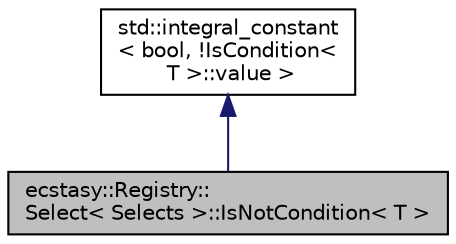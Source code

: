 digraph "ecstasy::Registry::Select&lt; Selects &gt;::IsNotCondition&lt; T &gt;"
{
 // LATEX_PDF_SIZE
  edge [fontname="Helvetica",fontsize="10",labelfontname="Helvetica",labelfontsize="10"];
  node [fontname="Helvetica",fontsize="10",shape=record];
  Node1 [label="ecstasy::Registry::\lSelect\< Selects \>::IsNotCondition\< T \>",height=0.2,width=0.4,color="black", fillcolor="grey75", style="filled", fontcolor="black",tooltip="Test whether a given type is not a condition."];
  Node2 -> Node1 [dir="back",color="midnightblue",fontsize="10",style="solid",fontname="Helvetica"];
  Node2 [label="std::integral_constant\l\< bool, !IsCondition\<\l T \>::value \>",height=0.2,width=0.4,color="black", fillcolor="white", style="filled",URL="/home/runner/work/ecstasy/ecstasy/doc/external/cppreference-doxygen-web.tag.xml$cpp/types/integral_constant.html",tooltip=" "];
}

